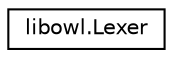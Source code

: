 digraph "Graphical Class Hierarchy"
{
  edge [fontname="Helvetica",fontsize="10",labelfontname="Helvetica",labelfontsize="10"];
  node [fontname="Helvetica",fontsize="10",shape=record];
  rankdir="LR";
  Node1 [label="libowl.Lexer",height=0.2,width=0.4,color="black", fillcolor="white", style="filled",URL="$classlibowl_1_1_lexer.html"];
}
